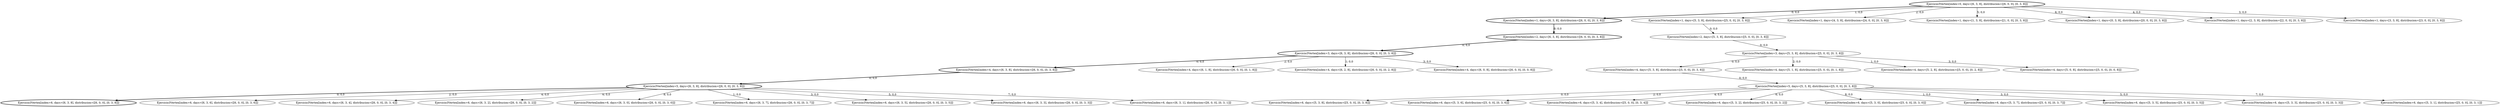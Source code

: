 strict digraph G {
  1 [ style="bold" label="Ejercicio3Vertex[index=0, days=[6, 3, 8], distribucion=[[6, 0, 0], [0, 3, 8]]]" ];
  2 [ style="bold" label="Ejercicio3Vertex[index=1, days=[6, 3, 8], distribucion=[[6, 0, 0], [0, 3, 8]]]" ];
  3 [ style="solid" label="Ejercicio3Vertex[index=1, days=[5, 3, 8], distribucion=[[5, 0, 0], [0, 3, 8]]]" ];
  4 [ style="bold" label="Ejercicio3Vertex[index=4, days=[6, 3, 8], distribucion=[[6, 0, 0], [0, 3, 8]]]" ];
  5 [ style="solid" label="Ejercicio3Vertex[index=4, days=[6, 1, 8], distribucion=[[6, 0, 0], [0, 1, 8]]]" ];
  6 [ style="bold" label="Ejercicio3Vertex[index=5, days=[6, 3, 8], distribucion=[[6, 0, 0], [0, 3, 8]]]" ];
  7 [ style="bold" label="Ejercicio3Vertex[index=2, days=[6, 3, 8], distribucion=[[6, 0, 0], [0, 3, 8]]]" ];
  8 [ style="solid" label="Ejercicio3Vertex[index=3, days=[5, 3, 8], distribucion=[[5, 0, 0], [0, 3, 8]]]" ];
  9 [ style="solid" label="Ejercicio3Vertex[index=1, days=[4, 3, 8], distribucion=[[4, 0, 0], [0, 3, 8]]]" ];
  10 [ style="solid" label="Ejercicio3Vertex[index=2, days=[5, 3, 8], distribucion=[[5, 0, 0], [0, 3, 8]]]" ];
  11 [ style="bold" label="Ejercicio3Vertex[index=3, days=[6, 3, 8], distribucion=[[6, 0, 0], [0, 3, 8]]]" ];
  12 [ style="solid" label="Ejercicio3Vertex[index=1, days=[1, 3, 8], distribucion=[[1, 0, 0], [0, 3, 8]]]" ];
  13 [ style="solid" label="Ejercicio3Vertex[index=5, days=[5, 3, 8], distribucion=[[5, 0, 0], [0, 3, 8]]]" ];
  14 [ style="solid" label="Ejercicio3Vertex[index=4, days=[5, 3, 8], distribucion=[[5, 0, 0], [0, 3, 8]]]" ];
  15 [ style="solid" label="Ejercicio3Vertex[index=4, days=[5, 1, 8], distribucion=[[5, 0, 0], [0, 1, 8]]]" ];
  16 [ style="bold" label="Ejercicio3Vertex[index=6, days=[6, 3, 8], distribucion=[[6, 0, 0], [0, 3, 8]]]" ];
  17 [ style="solid" label="Ejercicio3Vertex[index=6, days=[6, 3, 6], distribucion=[[6, 0, 0], [0, 3, 6]]]" ];
  18 [ style="solid" label="Ejercicio3Vertex[index=6, days=[6, 3, 4], distribucion=[[6, 0, 0], [0, 3, 4]]]" ];
  19 [ style="solid" label="Ejercicio3Vertex[index=6, days=[6, 3, 2], distribucion=[[6, 0, 0], [0, 3, 2]]]" ];
  20 [ style="solid" label="Ejercicio3Vertex[index=6, days=[6, 3, 0], distribucion=[[6, 0, 0], [0, 3, 0]]]" ];
  21 [ style="solid" label="Ejercicio3Vertex[index=1, days=[0, 3, 8], distribucion=[[0, 0, 0], [0, 3, 8]]]" ];
  22 [ style="solid" label="Ejercicio3Vertex[index=6, days=[5, 3, 8], distribucion=[[5, 0, 0], [0, 3, 8]]]" ];
  23 [ style="solid" label="Ejercicio3Vertex[index=6, days=[5, 3, 6], distribucion=[[5, 0, 0], [0, 3, 6]]]" ];
  24 [ style="solid" label="Ejercicio3Vertex[index=6, days=[5, 3, 4], distribucion=[[5, 0, 0], [0, 3, 4]]]" ];
  25 [ style="solid" label="Ejercicio3Vertex[index=6, days=[5, 3, 2], distribucion=[[5, 0, 0], [0, 3, 2]]]" ];
  26 [ style="solid" label="Ejercicio3Vertex[index=6, days=[5, 3, 0], distribucion=[[5, 0, 0], [0, 3, 0]]]" ];
  27 [ style="solid" label="Ejercicio3Vertex[index=1, days=[2, 3, 8], distribucion=[[2, 0, 0], [0, 3, 8]]]" ];
  28 [ style="solid" label="Ejercicio3Vertex[index=1, days=[3, 3, 8], distribucion=[[3, 0, 0], [0, 3, 8]]]" ];
  29 [ style="solid" label="Ejercicio3Vertex[index=4, days=[6, 2, 8], distribucion=[[6, 0, 0], [0, 2, 8]]]" ];
  30 [ style="solid" label="Ejercicio3Vertex[index=4, days=[6, 0, 8], distribucion=[[6, 0, 0], [0, 0, 8]]]" ];
  31 [ style="solid" label="Ejercicio3Vertex[index=4, days=[5, 2, 8], distribucion=[[5, 0, 0], [0, 2, 8]]]" ];
  32 [ style="solid" label="Ejercicio3Vertex[index=4, days=[5, 0, 8], distribucion=[[5, 0, 0], [0, 0, 8]]]" ];
  33 [ style="solid" label="Ejercicio3Vertex[index=6, days=[6, 3, 7], distribucion=[[6, 0, 0], [0, 3, 7]]]" ];
  34 [ style="solid" label="Ejercicio3Vertex[index=6, days=[6, 3, 5], distribucion=[[6, 0, 0], [0, 3, 5]]]" ];
  35 [ style="solid" label="Ejercicio3Vertex[index=6, days=[6, 3, 3], distribucion=[[6, 0, 0], [0, 3, 3]]]" ];
  36 [ style="solid" label="Ejercicio3Vertex[index=6, days=[6, 3, 1], distribucion=[[6, 0, 0], [0, 3, 1]]]" ];
  37 [ style="solid" label="Ejercicio3Vertex[index=6, days=[5, 3, 7], distribucion=[[5, 0, 0], [0, 3, 7]]]" ];
  38 [ style="solid" label="Ejercicio3Vertex[index=6, days=[5, 3, 5], distribucion=[[5, 0, 0], [0, 3, 5]]]" ];
  39 [ style="solid" label="Ejercicio3Vertex[index=6, days=[5, 3, 3], distribucion=[[5, 0, 0], [0, 3, 3]]]" ];
  40 [ style="solid" label="Ejercicio3Vertex[index=6, days=[5, 3, 1], distribucion=[[5, 0, 0], [0, 3, 1]]]" ];
  1 -> 2 [ style="bold" label="0; 0,0" ];
  1 -> 3 [ style="solid" label="1; 0,0" ];
  11 -> 4 [ style="bold" label="0; 0,0" ];
  11 -> 5 [ style="solid" label="2; 0,0" ];
  4 -> 6 [ style="bold" label="0; 0,0" ];
  2 -> 7 [ style="bold" label="0; 0,0" ];
  10 -> 8 [ style="solid" label="0; 0,0" ];
  1 -> 9 [ style="solid" label="2; 0,0" ];
  3 -> 10 [ style="solid" label="0; 0,0" ];
  7 -> 11 [ style="bold" label="0; 0,0" ];
  1 -> 12 [ style="solid" label="5; 0,0" ];
  14 -> 13 [ style="solid" label="0; 0,0" ];
  8 -> 14 [ style="solid" label="0; 0,0" ];
  8 -> 15 [ style="solid" label="2; 0,0" ];
  6 -> 16 [ style="bold" label="0; 0,0" ];
  6 -> 17 [ style="solid" label="2; 0,0" ];
  6 -> 18 [ style="solid" label="4; 0,0" ];
  6 -> 19 [ style="solid" label="6; 0,0" ];
  6 -> 20 [ style="solid" label="8; 0,0" ];
  1 -> 21 [ style="solid" label="6; 0,0" ];
  13 -> 22 [ style="solid" label="0; 0,0" ];
  13 -> 23 [ style="solid" label="2; 0,0" ];
  13 -> 24 [ style="solid" label="4; 0,0" ];
  13 -> 25 [ style="solid" label="6; 0,0" ];
  13 -> 26 [ style="solid" label="8; 0,0" ];
  1 -> 27 [ style="solid" label="4; 0,0" ];
  1 -> 28 [ style="solid" label="3; 0,0" ];
  11 -> 29 [ style="solid" label="1; 0,0" ];
  11 -> 30 [ style="solid" label="3; 0,0" ];
  8 -> 31 [ style="solid" label="1; 0,0" ];
  8 -> 32 [ style="solid" label="3; 0,0" ];
  6 -> 33 [ style="solid" label="1; 0,0" ];
  6 -> 34 [ style="solid" label="3; 0,0" ];
  6 -> 35 [ style="solid" label="5; 0,0" ];
  6 -> 36 [ style="solid" label="7; 0,0" ];
  13 -> 37 [ style="solid" label="1; 0,0" ];
  13 -> 38 [ style="solid" label="3; 0,0" ];
  13 -> 39 [ style="solid" label="5; 0,0" ];
  13 -> 40 [ style="solid" label="7; 0,0" ];
}
